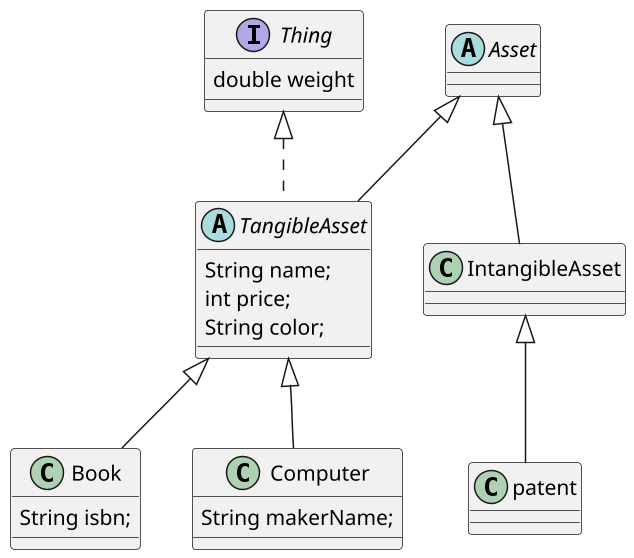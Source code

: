 @startuml

scale 1.5

interface Thing {
    double weight
}

abstract class Asset{
}

abstract class TangibleAsset extends Asset implements Thing {
  String name;
  int price;
  String color;
}

class Book extends TangibleAsset {

  String isbn;

}

class Computer extends TangibleAsset {
 String makerName;

}


class IntangibleAsset extends Asset {
}

class patent extends IntangibleAsset{
}



@enduml
